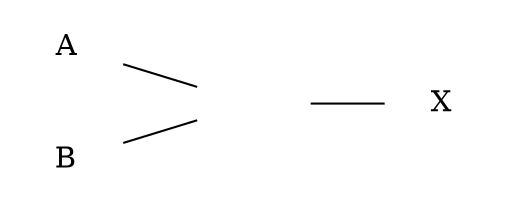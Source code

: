 digraph g {
    // header
    rankdir=LR;
    margin=0.01;
    node [shape="plaintext"];
    edge [arrowhead="plain"];
    // circuit: X = A + B
    or1 [label="", image="or_noleads.png"];
    A -> or1;
    B -> or1;
    or1 -> X;
}
